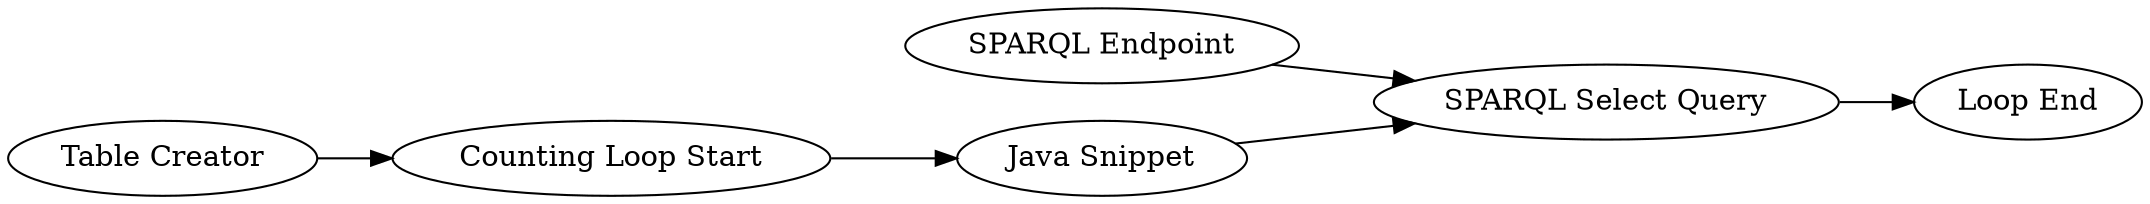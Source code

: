 digraph {
	16 -> 12
	12 -> 3
	11 -> 16
	3 -> 13
	1 -> 3
	16 [label="Counting Loop Start"]
	13 [label="Loop End"]
	1 [label="SPARQL Endpoint"]
	11 [label="Table Creator"]
	3 [label="SPARQL Select Query"]
	12 [label="Java Snippet"]
	rankdir=LR
}
